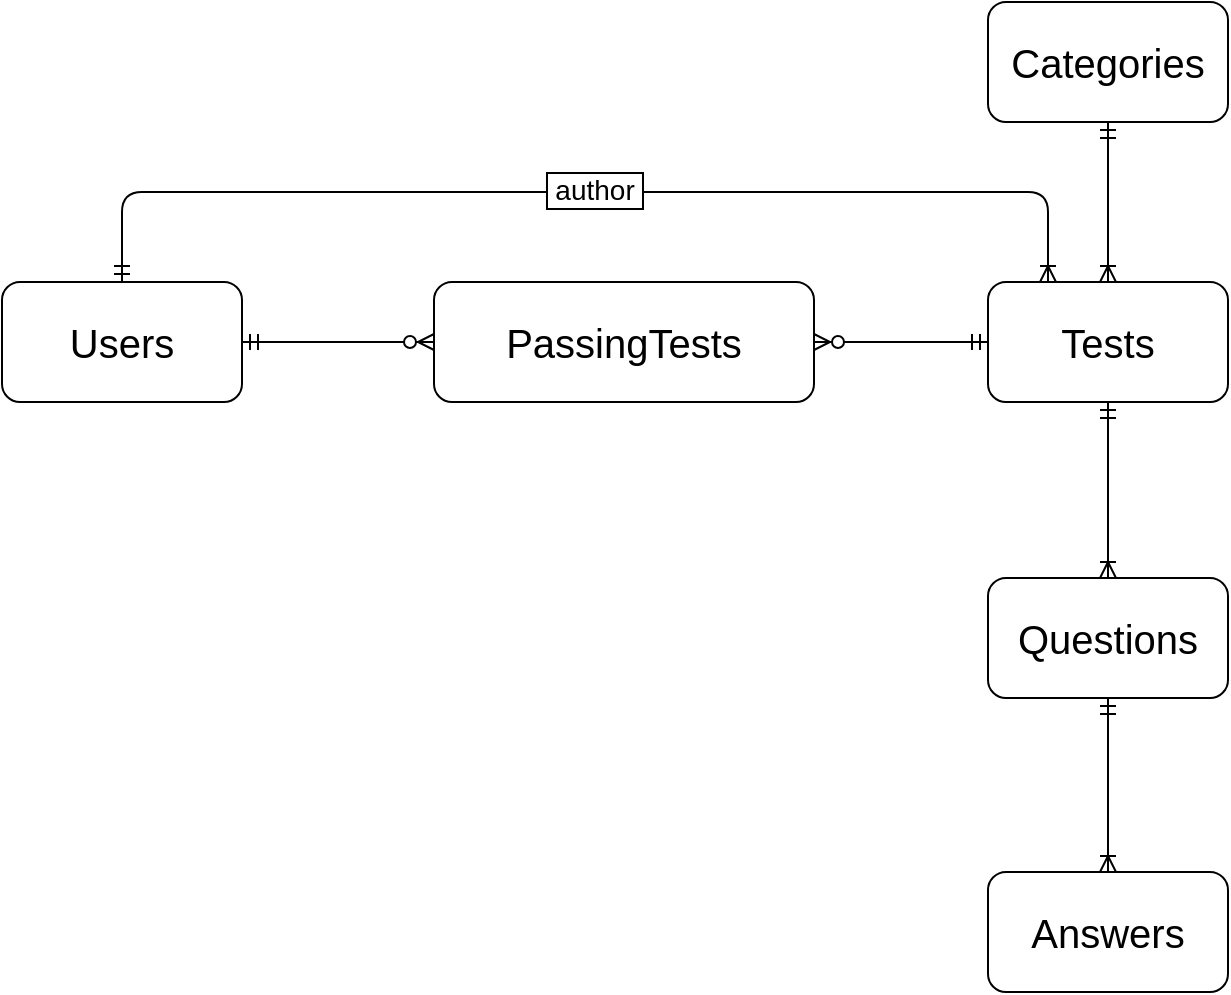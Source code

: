 <mxfile version="14.4.3" type="github"><diagram id="R2lEEEUBdFMjLlhIrx00" name="Page-1"><mxGraphModel dx="1395" dy="872" grid="0" gridSize="10" guides="1" tooltips="1" connect="1" arrows="1" fold="1" page="0" pageScale="1" pageWidth="850" pageHeight="1100" math="0" shadow="0" extFonts="Permanent Marker^https://fonts.googleapis.com/css?family=Permanent+Marker"><root><mxCell id="0"/><mxCell id="1" parent="0"/><mxCell id="C-vyLk0tnHw3VtMMgP7b-1" value="" style="edgeStyle=entityRelationEdgeStyle;endArrow=ERzeroToMany;startArrow=ERmandOne;endFill=1;startFill=0;exitX=1;exitY=0.5;exitDx=0;exitDy=0;entryX=0;entryY=0.5;entryDx=0;entryDy=0;" parent="1" source="VuYZL3EIZXyvQXrnLhFN-1" target="VuYZL3EIZXyvQXrnLhFN-3" edge="1"><mxGeometry width="100" height="100" relative="1" as="geometry"><mxPoint x="230" y="165" as="sourcePoint"/><mxPoint x="450" y="195" as="targetPoint"/></mxGeometry></mxCell><mxCell id="C-vyLk0tnHw3VtMMgP7b-12" value="" style="edgeStyle=entityRelationEdgeStyle;endArrow=ERzeroToMany;startArrow=ERmandOne;endFill=1;startFill=0;exitX=0;exitY=0.5;exitDx=0;exitDy=0;entryX=1;entryY=0.5;entryDx=0;entryDy=0;" parent="1" source="VuYZL3EIZXyvQXrnLhFN-4" target="VuYZL3EIZXyvQXrnLhFN-3" edge="1"><mxGeometry width="100" height="100" relative="1" as="geometry"><mxPoint x="700" y="165" as="sourcePoint"/><mxPoint x="700" y="355" as="targetPoint"/></mxGeometry></mxCell><mxCell id="VuYZL3EIZXyvQXrnLhFN-1" value="&lt;font style=&quot;font-size: 20px&quot;&gt;Users&lt;/font&gt;" style="rounded=1;whiteSpace=wrap;html=1;" vertex="1" parent="1"><mxGeometry x="30" y="165" width="120" height="60" as="geometry"/></mxCell><mxCell id="VuYZL3EIZXyvQXrnLhFN-3" value="&lt;font style=&quot;font-size: 20px&quot;&gt;PassingTests&lt;/font&gt;" style="rounded=1;whiteSpace=wrap;html=1;" vertex="1" parent="1"><mxGeometry x="246" y="165" width="190" height="60" as="geometry"/></mxCell><mxCell id="VuYZL3EIZXyvQXrnLhFN-4" value="&lt;font style=&quot;font-size: 20px&quot;&gt;Tests&lt;/font&gt;" style="rounded=1;whiteSpace=wrap;html=1;" vertex="1" parent="1"><mxGeometry x="523" y="165" width="120" height="60" as="geometry"/></mxCell><mxCell id="VuYZL3EIZXyvQXrnLhFN-6" value="" style="edgeStyle=orthogonalEdgeStyle;fontSize=12;html=1;endArrow=ERoneToMany;startArrow=ERmandOne;exitX=0.5;exitY=0;exitDx=0;exitDy=0;entryX=0.25;entryY=0;entryDx=0;entryDy=0;" edge="1" parent="1" source="VuYZL3EIZXyvQXrnLhFN-1" target="VuYZL3EIZXyvQXrnLhFN-4"><mxGeometry width="100" height="100" relative="1" as="geometry"><mxPoint x="452" y="450" as="sourcePoint"/><mxPoint x="152" y="61" as="targetPoint"/><Array as="points"><mxPoint x="90" y="120"/><mxPoint x="553" y="120"/></Array></mxGeometry></mxCell><mxCell id="VuYZL3EIZXyvQXrnLhFN-10" value="&lt;font style=&quot;font-size: 14px&quot;&gt;&amp;nbsp;author&amp;nbsp;&lt;/font&gt;" style="edgeLabel;html=1;align=center;verticalAlign=middle;resizable=0;points=[];labelBorderColor=#000000;" vertex="1" connectable="0" parent="VuYZL3EIZXyvQXrnLhFN-6"><mxGeometry x="0.016" y="1" relative="1" as="geometry"><mxPoint as="offset"/></mxGeometry></mxCell><mxCell id="VuYZL3EIZXyvQXrnLhFN-8" value="&lt;font style=&quot;font-size: 20px&quot;&gt;Categories&lt;/font&gt;" style="rounded=1;whiteSpace=wrap;html=1;" vertex="1" parent="1"><mxGeometry x="523" y="25" width="120" height="60" as="geometry"/></mxCell><mxCell id="VuYZL3EIZXyvQXrnLhFN-9" value="" style="fontSize=12;html=1;endArrow=ERoneToMany;startArrow=ERmandOne;exitX=0.5;exitY=1;exitDx=0;exitDy=0;" edge="1" parent="1" source="VuYZL3EIZXyvQXrnLhFN-8" target="VuYZL3EIZXyvQXrnLhFN-4"><mxGeometry width="100" height="100" relative="1" as="geometry"><mxPoint x="279" y="400" as="sourcePoint"/><mxPoint x="742" y="400" as="targetPoint"/></mxGeometry></mxCell><mxCell id="VuYZL3EIZXyvQXrnLhFN-15" value="&lt;font style=&quot;font-size: 20px&quot;&gt;Questions&lt;/font&gt;" style="rounded=1;whiteSpace=wrap;html=1;" vertex="1" parent="1"><mxGeometry x="523" y="313" width="120" height="60" as="geometry"/></mxCell><mxCell id="VuYZL3EIZXyvQXrnLhFN-16" value="" style="fontSize=12;html=1;endArrow=ERoneToMany;startArrow=ERmandOne;exitX=0.5;exitY=1;exitDx=0;exitDy=0;entryX=0.5;entryY=0;entryDx=0;entryDy=0;" edge="1" parent="1" source="VuYZL3EIZXyvQXrnLhFN-4" target="VuYZL3EIZXyvQXrnLhFN-15"><mxGeometry width="100" height="100" relative="1" as="geometry"><mxPoint x="594" y="246" as="sourcePoint"/><mxPoint x="594" y="326" as="targetPoint"/></mxGeometry></mxCell><mxCell id="VuYZL3EIZXyvQXrnLhFN-17" value="&lt;font style=&quot;font-size: 20px&quot;&gt;Answers&lt;/font&gt;" style="rounded=1;whiteSpace=wrap;html=1;" vertex="1" parent="1"><mxGeometry x="523" y="460" width="120" height="60" as="geometry"/></mxCell><mxCell id="VuYZL3EIZXyvQXrnLhFN-18" value="" style="fontSize=12;html=1;endArrow=ERoneToMany;startArrow=ERmandOne;exitX=0.5;exitY=1;exitDx=0;exitDy=0;entryX=0.5;entryY=0;entryDx=0;entryDy=0;" edge="1" parent="1" source="VuYZL3EIZXyvQXrnLhFN-15" target="VuYZL3EIZXyvQXrnLhFN-17"><mxGeometry width="100" height="100" relative="1" as="geometry"><mxPoint x="677" y="411" as="sourcePoint"/><mxPoint x="677" y="519" as="targetPoint"/></mxGeometry></mxCell></root></mxGraphModel></diagram></mxfile>